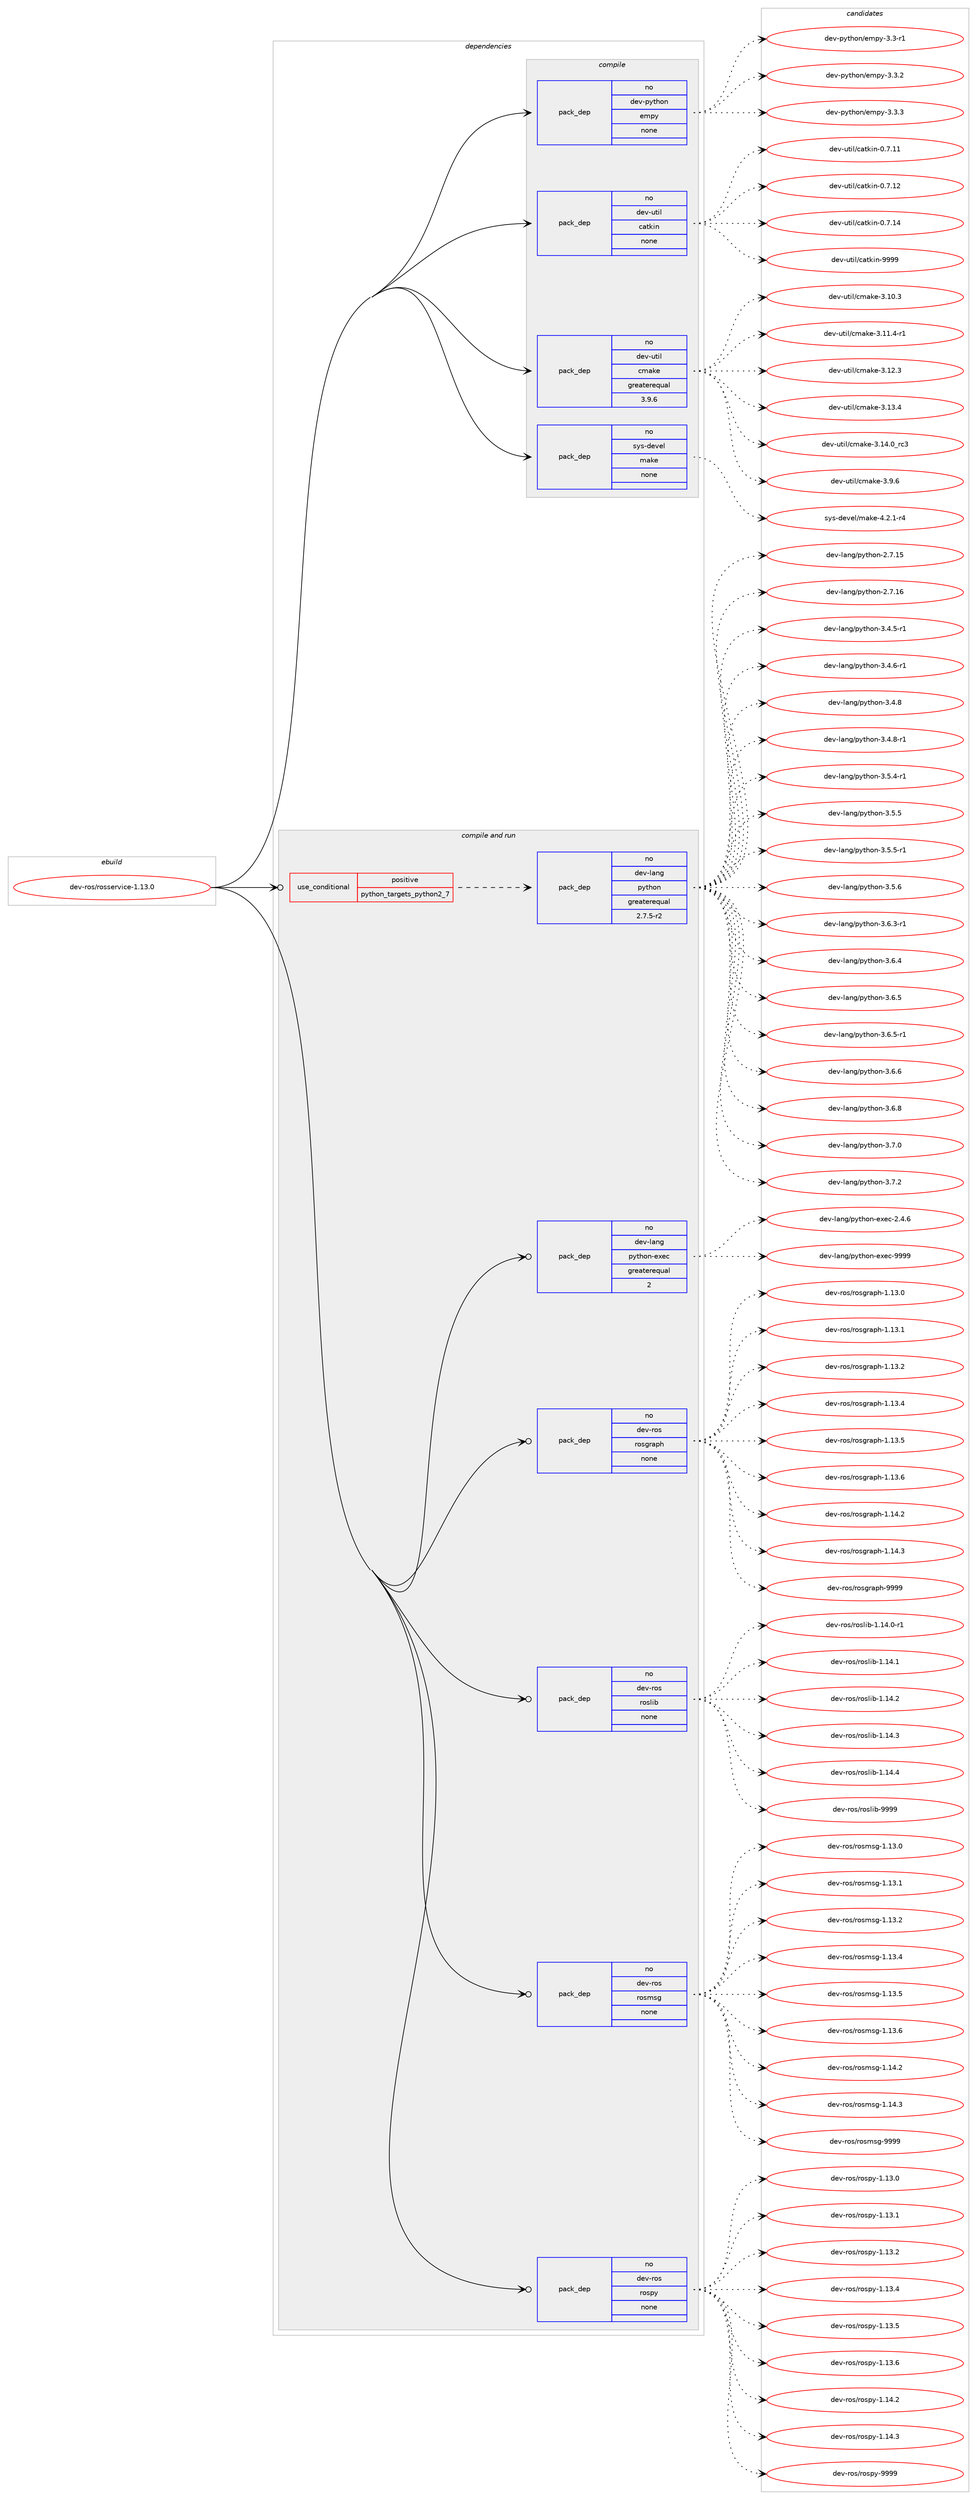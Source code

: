 digraph prolog {

# *************
# Graph options
# *************

newrank=true;
concentrate=true;
compound=true;
graph [rankdir=LR,fontname=Helvetica,fontsize=10,ranksep=1.5];#, ranksep=2.5, nodesep=0.2];
edge  [arrowhead=vee];
node  [fontname=Helvetica,fontsize=10];

# **********
# The ebuild
# **********

subgraph cluster_leftcol {
color=gray;
rank=same;
label=<<i>ebuild</i>>;
id [label="dev-ros/rosservice-1.13.0", color=red, width=4, href="../dev-ros/rosservice-1.13.0.svg"];
}

# ****************
# The dependencies
# ****************

subgraph cluster_midcol {
color=gray;
label=<<i>dependencies</i>>;
subgraph cluster_compile {
fillcolor="#eeeeee";
style=filled;
label=<<i>compile</i>>;
subgraph pack1054370 {
dependency1468120 [label=<<TABLE BORDER="0" CELLBORDER="1" CELLSPACING="0" CELLPADDING="4" WIDTH="220"><TR><TD ROWSPAN="6" CELLPADDING="30">pack_dep</TD></TR><TR><TD WIDTH="110">no</TD></TR><TR><TD>dev-python</TD></TR><TR><TD>empy</TD></TR><TR><TD>none</TD></TR><TR><TD></TD></TR></TABLE>>, shape=none, color=blue];
}
id:e -> dependency1468120:w [weight=20,style="solid",arrowhead="vee"];
subgraph pack1054371 {
dependency1468121 [label=<<TABLE BORDER="0" CELLBORDER="1" CELLSPACING="0" CELLPADDING="4" WIDTH="220"><TR><TD ROWSPAN="6" CELLPADDING="30">pack_dep</TD></TR><TR><TD WIDTH="110">no</TD></TR><TR><TD>dev-util</TD></TR><TR><TD>catkin</TD></TR><TR><TD>none</TD></TR><TR><TD></TD></TR></TABLE>>, shape=none, color=blue];
}
id:e -> dependency1468121:w [weight=20,style="solid",arrowhead="vee"];
subgraph pack1054372 {
dependency1468122 [label=<<TABLE BORDER="0" CELLBORDER="1" CELLSPACING="0" CELLPADDING="4" WIDTH="220"><TR><TD ROWSPAN="6" CELLPADDING="30">pack_dep</TD></TR><TR><TD WIDTH="110">no</TD></TR><TR><TD>dev-util</TD></TR><TR><TD>cmake</TD></TR><TR><TD>greaterequal</TD></TR><TR><TD>3.9.6</TD></TR></TABLE>>, shape=none, color=blue];
}
id:e -> dependency1468122:w [weight=20,style="solid",arrowhead="vee"];
subgraph pack1054373 {
dependency1468123 [label=<<TABLE BORDER="0" CELLBORDER="1" CELLSPACING="0" CELLPADDING="4" WIDTH="220"><TR><TD ROWSPAN="6" CELLPADDING="30">pack_dep</TD></TR><TR><TD WIDTH="110">no</TD></TR><TR><TD>sys-devel</TD></TR><TR><TD>make</TD></TR><TR><TD>none</TD></TR><TR><TD></TD></TR></TABLE>>, shape=none, color=blue];
}
id:e -> dependency1468123:w [weight=20,style="solid",arrowhead="vee"];
}
subgraph cluster_compileandrun {
fillcolor="#eeeeee";
style=filled;
label=<<i>compile and run</i>>;
subgraph cond390360 {
dependency1468124 [label=<<TABLE BORDER="0" CELLBORDER="1" CELLSPACING="0" CELLPADDING="4"><TR><TD ROWSPAN="3" CELLPADDING="10">use_conditional</TD></TR><TR><TD>positive</TD></TR><TR><TD>python_targets_python2_7</TD></TR></TABLE>>, shape=none, color=red];
subgraph pack1054374 {
dependency1468125 [label=<<TABLE BORDER="0" CELLBORDER="1" CELLSPACING="0" CELLPADDING="4" WIDTH="220"><TR><TD ROWSPAN="6" CELLPADDING="30">pack_dep</TD></TR><TR><TD WIDTH="110">no</TD></TR><TR><TD>dev-lang</TD></TR><TR><TD>python</TD></TR><TR><TD>greaterequal</TD></TR><TR><TD>2.7.5-r2</TD></TR></TABLE>>, shape=none, color=blue];
}
dependency1468124:e -> dependency1468125:w [weight=20,style="dashed",arrowhead="vee"];
}
id:e -> dependency1468124:w [weight=20,style="solid",arrowhead="odotvee"];
subgraph pack1054375 {
dependency1468126 [label=<<TABLE BORDER="0" CELLBORDER="1" CELLSPACING="0" CELLPADDING="4" WIDTH="220"><TR><TD ROWSPAN="6" CELLPADDING="30">pack_dep</TD></TR><TR><TD WIDTH="110">no</TD></TR><TR><TD>dev-lang</TD></TR><TR><TD>python-exec</TD></TR><TR><TD>greaterequal</TD></TR><TR><TD>2</TD></TR></TABLE>>, shape=none, color=blue];
}
id:e -> dependency1468126:w [weight=20,style="solid",arrowhead="odotvee"];
subgraph pack1054376 {
dependency1468127 [label=<<TABLE BORDER="0" CELLBORDER="1" CELLSPACING="0" CELLPADDING="4" WIDTH="220"><TR><TD ROWSPAN="6" CELLPADDING="30">pack_dep</TD></TR><TR><TD WIDTH="110">no</TD></TR><TR><TD>dev-ros</TD></TR><TR><TD>rosgraph</TD></TR><TR><TD>none</TD></TR><TR><TD></TD></TR></TABLE>>, shape=none, color=blue];
}
id:e -> dependency1468127:w [weight=20,style="solid",arrowhead="odotvee"];
subgraph pack1054377 {
dependency1468128 [label=<<TABLE BORDER="0" CELLBORDER="1" CELLSPACING="0" CELLPADDING="4" WIDTH="220"><TR><TD ROWSPAN="6" CELLPADDING="30">pack_dep</TD></TR><TR><TD WIDTH="110">no</TD></TR><TR><TD>dev-ros</TD></TR><TR><TD>roslib</TD></TR><TR><TD>none</TD></TR><TR><TD></TD></TR></TABLE>>, shape=none, color=blue];
}
id:e -> dependency1468128:w [weight=20,style="solid",arrowhead="odotvee"];
subgraph pack1054378 {
dependency1468129 [label=<<TABLE BORDER="0" CELLBORDER="1" CELLSPACING="0" CELLPADDING="4" WIDTH="220"><TR><TD ROWSPAN="6" CELLPADDING="30">pack_dep</TD></TR><TR><TD WIDTH="110">no</TD></TR><TR><TD>dev-ros</TD></TR><TR><TD>rosmsg</TD></TR><TR><TD>none</TD></TR><TR><TD></TD></TR></TABLE>>, shape=none, color=blue];
}
id:e -> dependency1468129:w [weight=20,style="solid",arrowhead="odotvee"];
subgraph pack1054379 {
dependency1468130 [label=<<TABLE BORDER="0" CELLBORDER="1" CELLSPACING="0" CELLPADDING="4" WIDTH="220"><TR><TD ROWSPAN="6" CELLPADDING="30">pack_dep</TD></TR><TR><TD WIDTH="110">no</TD></TR><TR><TD>dev-ros</TD></TR><TR><TD>rospy</TD></TR><TR><TD>none</TD></TR><TR><TD></TD></TR></TABLE>>, shape=none, color=blue];
}
id:e -> dependency1468130:w [weight=20,style="solid",arrowhead="odotvee"];
}
subgraph cluster_run {
fillcolor="#eeeeee";
style=filled;
label=<<i>run</i>>;
}
}

# **************
# The candidates
# **************

subgraph cluster_choices {
rank=same;
color=gray;
label=<<i>candidates</i>>;

subgraph choice1054370 {
color=black;
nodesep=1;
choice1001011184511212111610411111047101109112121455146514511449 [label="dev-python/empy-3.3-r1", color=red, width=4,href="../dev-python/empy-3.3-r1.svg"];
choice1001011184511212111610411111047101109112121455146514650 [label="dev-python/empy-3.3.2", color=red, width=4,href="../dev-python/empy-3.3.2.svg"];
choice1001011184511212111610411111047101109112121455146514651 [label="dev-python/empy-3.3.3", color=red, width=4,href="../dev-python/empy-3.3.3.svg"];
dependency1468120:e -> choice1001011184511212111610411111047101109112121455146514511449:w [style=dotted,weight="100"];
dependency1468120:e -> choice1001011184511212111610411111047101109112121455146514650:w [style=dotted,weight="100"];
dependency1468120:e -> choice1001011184511212111610411111047101109112121455146514651:w [style=dotted,weight="100"];
}
subgraph choice1054371 {
color=black;
nodesep=1;
choice1001011184511711610510847999711610710511045484655464949 [label="dev-util/catkin-0.7.11", color=red, width=4,href="../dev-util/catkin-0.7.11.svg"];
choice1001011184511711610510847999711610710511045484655464950 [label="dev-util/catkin-0.7.12", color=red, width=4,href="../dev-util/catkin-0.7.12.svg"];
choice1001011184511711610510847999711610710511045484655464952 [label="dev-util/catkin-0.7.14", color=red, width=4,href="../dev-util/catkin-0.7.14.svg"];
choice100101118451171161051084799971161071051104557575757 [label="dev-util/catkin-9999", color=red, width=4,href="../dev-util/catkin-9999.svg"];
dependency1468121:e -> choice1001011184511711610510847999711610710511045484655464949:w [style=dotted,weight="100"];
dependency1468121:e -> choice1001011184511711610510847999711610710511045484655464950:w [style=dotted,weight="100"];
dependency1468121:e -> choice1001011184511711610510847999711610710511045484655464952:w [style=dotted,weight="100"];
dependency1468121:e -> choice100101118451171161051084799971161071051104557575757:w [style=dotted,weight="100"];
}
subgraph choice1054372 {
color=black;
nodesep=1;
choice1001011184511711610510847991099710710145514649484651 [label="dev-util/cmake-3.10.3", color=red, width=4,href="../dev-util/cmake-3.10.3.svg"];
choice10010111845117116105108479910997107101455146494946524511449 [label="dev-util/cmake-3.11.4-r1", color=red, width=4,href="../dev-util/cmake-3.11.4-r1.svg"];
choice1001011184511711610510847991099710710145514649504651 [label="dev-util/cmake-3.12.3", color=red, width=4,href="../dev-util/cmake-3.12.3.svg"];
choice1001011184511711610510847991099710710145514649514652 [label="dev-util/cmake-3.13.4", color=red, width=4,href="../dev-util/cmake-3.13.4.svg"];
choice1001011184511711610510847991099710710145514649524648951149951 [label="dev-util/cmake-3.14.0_rc3", color=red, width=4,href="../dev-util/cmake-3.14.0_rc3.svg"];
choice10010111845117116105108479910997107101455146574654 [label="dev-util/cmake-3.9.6", color=red, width=4,href="../dev-util/cmake-3.9.6.svg"];
dependency1468122:e -> choice1001011184511711610510847991099710710145514649484651:w [style=dotted,weight="100"];
dependency1468122:e -> choice10010111845117116105108479910997107101455146494946524511449:w [style=dotted,weight="100"];
dependency1468122:e -> choice1001011184511711610510847991099710710145514649504651:w [style=dotted,weight="100"];
dependency1468122:e -> choice1001011184511711610510847991099710710145514649514652:w [style=dotted,weight="100"];
dependency1468122:e -> choice1001011184511711610510847991099710710145514649524648951149951:w [style=dotted,weight="100"];
dependency1468122:e -> choice10010111845117116105108479910997107101455146574654:w [style=dotted,weight="100"];
}
subgraph choice1054373 {
color=black;
nodesep=1;
choice1151211154510010111810110847109971071014552465046494511452 [label="sys-devel/make-4.2.1-r4", color=red, width=4,href="../sys-devel/make-4.2.1-r4.svg"];
dependency1468123:e -> choice1151211154510010111810110847109971071014552465046494511452:w [style=dotted,weight="100"];
}
subgraph choice1054374 {
color=black;
nodesep=1;
choice10010111845108971101034711212111610411111045504655464953 [label="dev-lang/python-2.7.15", color=red, width=4,href="../dev-lang/python-2.7.15.svg"];
choice10010111845108971101034711212111610411111045504655464954 [label="dev-lang/python-2.7.16", color=red, width=4,href="../dev-lang/python-2.7.16.svg"];
choice1001011184510897110103471121211161041111104551465246534511449 [label="dev-lang/python-3.4.5-r1", color=red, width=4,href="../dev-lang/python-3.4.5-r1.svg"];
choice1001011184510897110103471121211161041111104551465246544511449 [label="dev-lang/python-3.4.6-r1", color=red, width=4,href="../dev-lang/python-3.4.6-r1.svg"];
choice100101118451089711010347112121116104111110455146524656 [label="dev-lang/python-3.4.8", color=red, width=4,href="../dev-lang/python-3.4.8.svg"];
choice1001011184510897110103471121211161041111104551465246564511449 [label="dev-lang/python-3.4.8-r1", color=red, width=4,href="../dev-lang/python-3.4.8-r1.svg"];
choice1001011184510897110103471121211161041111104551465346524511449 [label="dev-lang/python-3.5.4-r1", color=red, width=4,href="../dev-lang/python-3.5.4-r1.svg"];
choice100101118451089711010347112121116104111110455146534653 [label="dev-lang/python-3.5.5", color=red, width=4,href="../dev-lang/python-3.5.5.svg"];
choice1001011184510897110103471121211161041111104551465346534511449 [label="dev-lang/python-3.5.5-r1", color=red, width=4,href="../dev-lang/python-3.5.5-r1.svg"];
choice100101118451089711010347112121116104111110455146534654 [label="dev-lang/python-3.5.6", color=red, width=4,href="../dev-lang/python-3.5.6.svg"];
choice1001011184510897110103471121211161041111104551465446514511449 [label="dev-lang/python-3.6.3-r1", color=red, width=4,href="../dev-lang/python-3.6.3-r1.svg"];
choice100101118451089711010347112121116104111110455146544652 [label="dev-lang/python-3.6.4", color=red, width=4,href="../dev-lang/python-3.6.4.svg"];
choice100101118451089711010347112121116104111110455146544653 [label="dev-lang/python-3.6.5", color=red, width=4,href="../dev-lang/python-3.6.5.svg"];
choice1001011184510897110103471121211161041111104551465446534511449 [label="dev-lang/python-3.6.5-r1", color=red, width=4,href="../dev-lang/python-3.6.5-r1.svg"];
choice100101118451089711010347112121116104111110455146544654 [label="dev-lang/python-3.6.6", color=red, width=4,href="../dev-lang/python-3.6.6.svg"];
choice100101118451089711010347112121116104111110455146544656 [label="dev-lang/python-3.6.8", color=red, width=4,href="../dev-lang/python-3.6.8.svg"];
choice100101118451089711010347112121116104111110455146554648 [label="dev-lang/python-3.7.0", color=red, width=4,href="../dev-lang/python-3.7.0.svg"];
choice100101118451089711010347112121116104111110455146554650 [label="dev-lang/python-3.7.2", color=red, width=4,href="../dev-lang/python-3.7.2.svg"];
dependency1468125:e -> choice10010111845108971101034711212111610411111045504655464953:w [style=dotted,weight="100"];
dependency1468125:e -> choice10010111845108971101034711212111610411111045504655464954:w [style=dotted,weight="100"];
dependency1468125:e -> choice1001011184510897110103471121211161041111104551465246534511449:w [style=dotted,weight="100"];
dependency1468125:e -> choice1001011184510897110103471121211161041111104551465246544511449:w [style=dotted,weight="100"];
dependency1468125:e -> choice100101118451089711010347112121116104111110455146524656:w [style=dotted,weight="100"];
dependency1468125:e -> choice1001011184510897110103471121211161041111104551465246564511449:w [style=dotted,weight="100"];
dependency1468125:e -> choice1001011184510897110103471121211161041111104551465346524511449:w [style=dotted,weight="100"];
dependency1468125:e -> choice100101118451089711010347112121116104111110455146534653:w [style=dotted,weight="100"];
dependency1468125:e -> choice1001011184510897110103471121211161041111104551465346534511449:w [style=dotted,weight="100"];
dependency1468125:e -> choice100101118451089711010347112121116104111110455146534654:w [style=dotted,weight="100"];
dependency1468125:e -> choice1001011184510897110103471121211161041111104551465446514511449:w [style=dotted,weight="100"];
dependency1468125:e -> choice100101118451089711010347112121116104111110455146544652:w [style=dotted,weight="100"];
dependency1468125:e -> choice100101118451089711010347112121116104111110455146544653:w [style=dotted,weight="100"];
dependency1468125:e -> choice1001011184510897110103471121211161041111104551465446534511449:w [style=dotted,weight="100"];
dependency1468125:e -> choice100101118451089711010347112121116104111110455146544654:w [style=dotted,weight="100"];
dependency1468125:e -> choice100101118451089711010347112121116104111110455146544656:w [style=dotted,weight="100"];
dependency1468125:e -> choice100101118451089711010347112121116104111110455146554648:w [style=dotted,weight="100"];
dependency1468125:e -> choice100101118451089711010347112121116104111110455146554650:w [style=dotted,weight="100"];
}
subgraph choice1054375 {
color=black;
nodesep=1;
choice1001011184510897110103471121211161041111104510112010199455046524654 [label="dev-lang/python-exec-2.4.6", color=red, width=4,href="../dev-lang/python-exec-2.4.6.svg"];
choice10010111845108971101034711212111610411111045101120101994557575757 [label="dev-lang/python-exec-9999", color=red, width=4,href="../dev-lang/python-exec-9999.svg"];
dependency1468126:e -> choice1001011184510897110103471121211161041111104510112010199455046524654:w [style=dotted,weight="100"];
dependency1468126:e -> choice10010111845108971101034711212111610411111045101120101994557575757:w [style=dotted,weight="100"];
}
subgraph choice1054376 {
color=black;
nodesep=1;
choice10010111845114111115471141111151031149711210445494649514648 [label="dev-ros/rosgraph-1.13.0", color=red, width=4,href="../dev-ros/rosgraph-1.13.0.svg"];
choice10010111845114111115471141111151031149711210445494649514649 [label="dev-ros/rosgraph-1.13.1", color=red, width=4,href="../dev-ros/rosgraph-1.13.1.svg"];
choice10010111845114111115471141111151031149711210445494649514650 [label="dev-ros/rosgraph-1.13.2", color=red, width=4,href="../dev-ros/rosgraph-1.13.2.svg"];
choice10010111845114111115471141111151031149711210445494649514652 [label="dev-ros/rosgraph-1.13.4", color=red, width=4,href="../dev-ros/rosgraph-1.13.4.svg"];
choice10010111845114111115471141111151031149711210445494649514653 [label="dev-ros/rosgraph-1.13.5", color=red, width=4,href="../dev-ros/rosgraph-1.13.5.svg"];
choice10010111845114111115471141111151031149711210445494649514654 [label="dev-ros/rosgraph-1.13.6", color=red, width=4,href="../dev-ros/rosgraph-1.13.6.svg"];
choice10010111845114111115471141111151031149711210445494649524650 [label="dev-ros/rosgraph-1.14.2", color=red, width=4,href="../dev-ros/rosgraph-1.14.2.svg"];
choice10010111845114111115471141111151031149711210445494649524651 [label="dev-ros/rosgraph-1.14.3", color=red, width=4,href="../dev-ros/rosgraph-1.14.3.svg"];
choice1001011184511411111547114111115103114971121044557575757 [label="dev-ros/rosgraph-9999", color=red, width=4,href="../dev-ros/rosgraph-9999.svg"];
dependency1468127:e -> choice10010111845114111115471141111151031149711210445494649514648:w [style=dotted,weight="100"];
dependency1468127:e -> choice10010111845114111115471141111151031149711210445494649514649:w [style=dotted,weight="100"];
dependency1468127:e -> choice10010111845114111115471141111151031149711210445494649514650:w [style=dotted,weight="100"];
dependency1468127:e -> choice10010111845114111115471141111151031149711210445494649514652:w [style=dotted,weight="100"];
dependency1468127:e -> choice10010111845114111115471141111151031149711210445494649514653:w [style=dotted,weight="100"];
dependency1468127:e -> choice10010111845114111115471141111151031149711210445494649514654:w [style=dotted,weight="100"];
dependency1468127:e -> choice10010111845114111115471141111151031149711210445494649524650:w [style=dotted,weight="100"];
dependency1468127:e -> choice10010111845114111115471141111151031149711210445494649524651:w [style=dotted,weight="100"];
dependency1468127:e -> choice1001011184511411111547114111115103114971121044557575757:w [style=dotted,weight="100"];
}
subgraph choice1054377 {
color=black;
nodesep=1;
choice100101118451141111154711411111510810598454946495246484511449 [label="dev-ros/roslib-1.14.0-r1", color=red, width=4,href="../dev-ros/roslib-1.14.0-r1.svg"];
choice10010111845114111115471141111151081059845494649524649 [label="dev-ros/roslib-1.14.1", color=red, width=4,href="../dev-ros/roslib-1.14.1.svg"];
choice10010111845114111115471141111151081059845494649524650 [label="dev-ros/roslib-1.14.2", color=red, width=4,href="../dev-ros/roslib-1.14.2.svg"];
choice10010111845114111115471141111151081059845494649524651 [label="dev-ros/roslib-1.14.3", color=red, width=4,href="../dev-ros/roslib-1.14.3.svg"];
choice10010111845114111115471141111151081059845494649524652 [label="dev-ros/roslib-1.14.4", color=red, width=4,href="../dev-ros/roslib-1.14.4.svg"];
choice1001011184511411111547114111115108105984557575757 [label="dev-ros/roslib-9999", color=red, width=4,href="../dev-ros/roslib-9999.svg"];
dependency1468128:e -> choice100101118451141111154711411111510810598454946495246484511449:w [style=dotted,weight="100"];
dependency1468128:e -> choice10010111845114111115471141111151081059845494649524649:w [style=dotted,weight="100"];
dependency1468128:e -> choice10010111845114111115471141111151081059845494649524650:w [style=dotted,weight="100"];
dependency1468128:e -> choice10010111845114111115471141111151081059845494649524651:w [style=dotted,weight="100"];
dependency1468128:e -> choice10010111845114111115471141111151081059845494649524652:w [style=dotted,weight="100"];
dependency1468128:e -> choice1001011184511411111547114111115108105984557575757:w [style=dotted,weight="100"];
}
subgraph choice1054378 {
color=black;
nodesep=1;
choice100101118451141111154711411111510911510345494649514648 [label="dev-ros/rosmsg-1.13.0", color=red, width=4,href="../dev-ros/rosmsg-1.13.0.svg"];
choice100101118451141111154711411111510911510345494649514649 [label="dev-ros/rosmsg-1.13.1", color=red, width=4,href="../dev-ros/rosmsg-1.13.1.svg"];
choice100101118451141111154711411111510911510345494649514650 [label="dev-ros/rosmsg-1.13.2", color=red, width=4,href="../dev-ros/rosmsg-1.13.2.svg"];
choice100101118451141111154711411111510911510345494649514652 [label="dev-ros/rosmsg-1.13.4", color=red, width=4,href="../dev-ros/rosmsg-1.13.4.svg"];
choice100101118451141111154711411111510911510345494649514653 [label="dev-ros/rosmsg-1.13.5", color=red, width=4,href="../dev-ros/rosmsg-1.13.5.svg"];
choice100101118451141111154711411111510911510345494649514654 [label="dev-ros/rosmsg-1.13.6", color=red, width=4,href="../dev-ros/rosmsg-1.13.6.svg"];
choice100101118451141111154711411111510911510345494649524650 [label="dev-ros/rosmsg-1.14.2", color=red, width=4,href="../dev-ros/rosmsg-1.14.2.svg"];
choice100101118451141111154711411111510911510345494649524651 [label="dev-ros/rosmsg-1.14.3", color=red, width=4,href="../dev-ros/rosmsg-1.14.3.svg"];
choice10010111845114111115471141111151091151034557575757 [label="dev-ros/rosmsg-9999", color=red, width=4,href="../dev-ros/rosmsg-9999.svg"];
dependency1468129:e -> choice100101118451141111154711411111510911510345494649514648:w [style=dotted,weight="100"];
dependency1468129:e -> choice100101118451141111154711411111510911510345494649514649:w [style=dotted,weight="100"];
dependency1468129:e -> choice100101118451141111154711411111510911510345494649514650:w [style=dotted,weight="100"];
dependency1468129:e -> choice100101118451141111154711411111510911510345494649514652:w [style=dotted,weight="100"];
dependency1468129:e -> choice100101118451141111154711411111510911510345494649514653:w [style=dotted,weight="100"];
dependency1468129:e -> choice100101118451141111154711411111510911510345494649514654:w [style=dotted,weight="100"];
dependency1468129:e -> choice100101118451141111154711411111510911510345494649524650:w [style=dotted,weight="100"];
dependency1468129:e -> choice100101118451141111154711411111510911510345494649524651:w [style=dotted,weight="100"];
dependency1468129:e -> choice10010111845114111115471141111151091151034557575757:w [style=dotted,weight="100"];
}
subgraph choice1054379 {
color=black;
nodesep=1;
choice100101118451141111154711411111511212145494649514648 [label="dev-ros/rospy-1.13.0", color=red, width=4,href="../dev-ros/rospy-1.13.0.svg"];
choice100101118451141111154711411111511212145494649514649 [label="dev-ros/rospy-1.13.1", color=red, width=4,href="../dev-ros/rospy-1.13.1.svg"];
choice100101118451141111154711411111511212145494649514650 [label="dev-ros/rospy-1.13.2", color=red, width=4,href="../dev-ros/rospy-1.13.2.svg"];
choice100101118451141111154711411111511212145494649514652 [label="dev-ros/rospy-1.13.4", color=red, width=4,href="../dev-ros/rospy-1.13.4.svg"];
choice100101118451141111154711411111511212145494649514653 [label="dev-ros/rospy-1.13.5", color=red, width=4,href="../dev-ros/rospy-1.13.5.svg"];
choice100101118451141111154711411111511212145494649514654 [label="dev-ros/rospy-1.13.6", color=red, width=4,href="../dev-ros/rospy-1.13.6.svg"];
choice100101118451141111154711411111511212145494649524650 [label="dev-ros/rospy-1.14.2", color=red, width=4,href="../dev-ros/rospy-1.14.2.svg"];
choice100101118451141111154711411111511212145494649524651 [label="dev-ros/rospy-1.14.3", color=red, width=4,href="../dev-ros/rospy-1.14.3.svg"];
choice10010111845114111115471141111151121214557575757 [label="dev-ros/rospy-9999", color=red, width=4,href="../dev-ros/rospy-9999.svg"];
dependency1468130:e -> choice100101118451141111154711411111511212145494649514648:w [style=dotted,weight="100"];
dependency1468130:e -> choice100101118451141111154711411111511212145494649514649:w [style=dotted,weight="100"];
dependency1468130:e -> choice100101118451141111154711411111511212145494649514650:w [style=dotted,weight="100"];
dependency1468130:e -> choice100101118451141111154711411111511212145494649514652:w [style=dotted,weight="100"];
dependency1468130:e -> choice100101118451141111154711411111511212145494649514653:w [style=dotted,weight="100"];
dependency1468130:e -> choice100101118451141111154711411111511212145494649514654:w [style=dotted,weight="100"];
dependency1468130:e -> choice100101118451141111154711411111511212145494649524650:w [style=dotted,weight="100"];
dependency1468130:e -> choice100101118451141111154711411111511212145494649524651:w [style=dotted,weight="100"];
dependency1468130:e -> choice10010111845114111115471141111151121214557575757:w [style=dotted,weight="100"];
}
}

}
